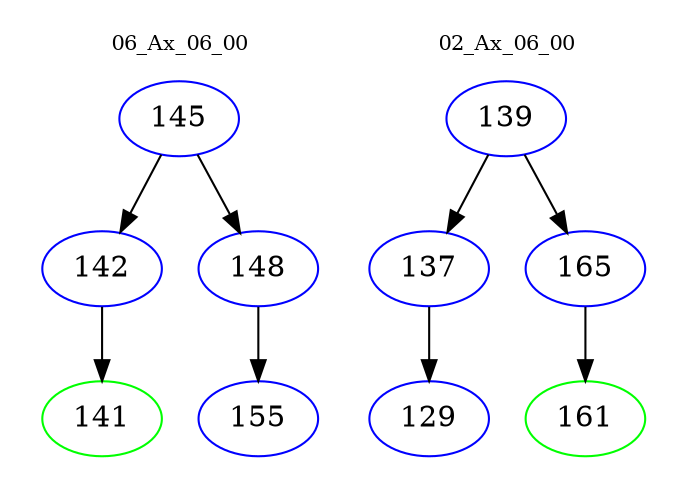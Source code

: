 digraph{
subgraph cluster_0 {
color = white
label = "06_Ax_06_00";
fontsize=10;
T0_145 [label="145", color="blue"]
T0_145 -> T0_142 [color="black"]
T0_142 [label="142", color="blue"]
T0_142 -> T0_141 [color="black"]
T0_141 [label="141", color="green"]
T0_145 -> T0_148 [color="black"]
T0_148 [label="148", color="blue"]
T0_148 -> T0_155 [color="black"]
T0_155 [label="155", color="blue"]
}
subgraph cluster_1 {
color = white
label = "02_Ax_06_00";
fontsize=10;
T1_139 [label="139", color="blue"]
T1_139 -> T1_137 [color="black"]
T1_137 [label="137", color="blue"]
T1_137 -> T1_129 [color="black"]
T1_129 [label="129", color="blue"]
T1_139 -> T1_165 [color="black"]
T1_165 [label="165", color="blue"]
T1_165 -> T1_161 [color="black"]
T1_161 [label="161", color="green"]
}
}
